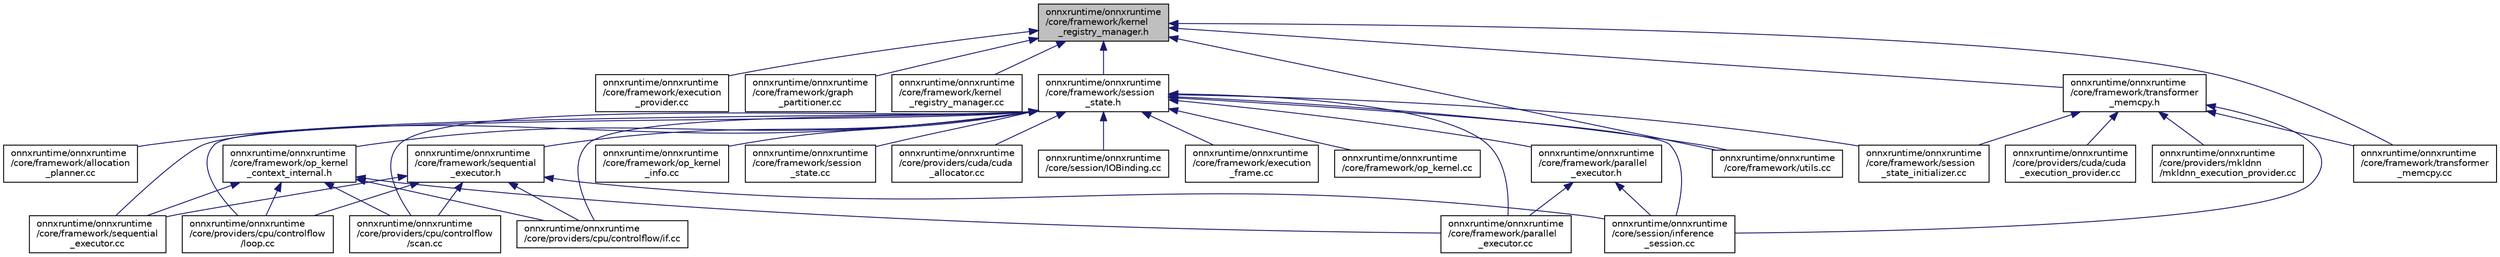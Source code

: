 digraph "onnxruntime/onnxruntime/core/framework/kernel_registry_manager.h"
{
  edge [fontname="Helvetica",fontsize="10",labelfontname="Helvetica",labelfontsize="10"];
  node [fontname="Helvetica",fontsize="10",shape=record];
  Node38 [label="onnxruntime/onnxruntime\l/core/framework/kernel\l_registry_manager.h",height=0.2,width=0.4,color="black", fillcolor="grey75", style="filled", fontcolor="black"];
  Node38 -> Node39 [dir="back",color="midnightblue",fontsize="10",style="solid",fontname="Helvetica"];
  Node39 [label="onnxruntime/onnxruntime\l/core/framework/execution\l_provider.cc",height=0.2,width=0.4,color="black", fillcolor="white", style="filled",URL="$execution__provider_8cc.html"];
  Node38 -> Node40 [dir="back",color="midnightblue",fontsize="10",style="solid",fontname="Helvetica"];
  Node40 [label="onnxruntime/onnxruntime\l/core/framework/graph\l_partitioner.cc",height=0.2,width=0.4,color="black", fillcolor="white", style="filled",URL="$graph__partitioner_8cc.html"];
  Node38 -> Node41 [dir="back",color="midnightblue",fontsize="10",style="solid",fontname="Helvetica"];
  Node41 [label="onnxruntime/onnxruntime\l/core/framework/kernel\l_registry_manager.cc",height=0.2,width=0.4,color="black", fillcolor="white", style="filled",URL="$kernel__registry__manager_8cc.html"];
  Node38 -> Node42 [dir="back",color="midnightblue",fontsize="10",style="solid",fontname="Helvetica"];
  Node42 [label="onnxruntime/onnxruntime\l/core/framework/session\l_state.h",height=0.2,width=0.4,color="black", fillcolor="white", style="filled",URL="$session__state_8h.html"];
  Node42 -> Node43 [dir="back",color="midnightblue",fontsize="10",style="solid",fontname="Helvetica"];
  Node43 [label="onnxruntime/onnxruntime\l/core/framework/allocation\l_planner.cc",height=0.2,width=0.4,color="black", fillcolor="white", style="filled",URL="$allocation__planner_8cc.html"];
  Node42 -> Node44 [dir="back",color="midnightblue",fontsize="10",style="solid",fontname="Helvetica"];
  Node44 [label="onnxruntime/onnxruntime\l/core/framework/execution\l_frame.cc",height=0.2,width=0.4,color="black", fillcolor="white", style="filled",URL="$execution__frame_8cc.html"];
  Node42 -> Node45 [dir="back",color="midnightblue",fontsize="10",style="solid",fontname="Helvetica"];
  Node45 [label="onnxruntime/onnxruntime\l/core/framework/op_kernel.cc",height=0.2,width=0.4,color="black", fillcolor="white", style="filled",URL="$op__kernel_8cc.html"];
  Node42 -> Node46 [dir="back",color="midnightblue",fontsize="10",style="solid",fontname="Helvetica"];
  Node46 [label="onnxruntime/onnxruntime\l/core/framework/op_kernel\l_context_internal.h",height=0.2,width=0.4,color="black", fillcolor="white", style="filled",URL="$op__kernel__context__internal_8h.html"];
  Node46 -> Node47 [dir="back",color="midnightblue",fontsize="10",style="solid",fontname="Helvetica"];
  Node47 [label="onnxruntime/onnxruntime\l/core/framework/parallel\l_executor.cc",height=0.2,width=0.4,color="black", fillcolor="white", style="filled",URL="$parallel__executor_8cc.html"];
  Node46 -> Node48 [dir="back",color="midnightblue",fontsize="10",style="solid",fontname="Helvetica"];
  Node48 [label="onnxruntime/onnxruntime\l/core/framework/sequential\l_executor.cc",height=0.2,width=0.4,color="black", fillcolor="white", style="filled",URL="$sequential__executor_8cc.html"];
  Node46 -> Node49 [dir="back",color="midnightblue",fontsize="10",style="solid",fontname="Helvetica"];
  Node49 [label="onnxruntime/onnxruntime\l/core/providers/cpu/controlflow/if.cc",height=0.2,width=0.4,color="black", fillcolor="white", style="filled",URL="$if_8cc.html"];
  Node46 -> Node50 [dir="back",color="midnightblue",fontsize="10",style="solid",fontname="Helvetica"];
  Node50 [label="onnxruntime/onnxruntime\l/core/providers/cpu/controlflow\l/loop.cc",height=0.2,width=0.4,color="black", fillcolor="white", style="filled",URL="$loop_8cc.html"];
  Node46 -> Node51 [dir="back",color="midnightblue",fontsize="10",style="solid",fontname="Helvetica"];
  Node51 [label="onnxruntime/onnxruntime\l/core/providers/cpu/controlflow\l/scan.cc",height=0.2,width=0.4,color="black", fillcolor="white", style="filled",URL="$scan_8cc.html"];
  Node42 -> Node52 [dir="back",color="midnightblue",fontsize="10",style="solid",fontname="Helvetica"];
  Node52 [label="onnxruntime/onnxruntime\l/core/framework/op_kernel\l_info.cc",height=0.2,width=0.4,color="black", fillcolor="white", style="filled",URL="$op__kernel__info_8cc.html"];
  Node42 -> Node47 [dir="back",color="midnightblue",fontsize="10",style="solid",fontname="Helvetica"];
  Node42 -> Node53 [dir="back",color="midnightblue",fontsize="10",style="solid",fontname="Helvetica"];
  Node53 [label="onnxruntime/onnxruntime\l/core/framework/parallel\l_executor.h",height=0.2,width=0.4,color="black", fillcolor="white", style="filled",URL="$parallel__executor_8h.html"];
  Node53 -> Node47 [dir="back",color="midnightblue",fontsize="10",style="solid",fontname="Helvetica"];
  Node53 -> Node54 [dir="back",color="midnightblue",fontsize="10",style="solid",fontname="Helvetica"];
  Node54 [label="onnxruntime/onnxruntime\l/core/session/inference\l_session.cc",height=0.2,width=0.4,color="black", fillcolor="white", style="filled",URL="$inference__session_8cc.html"];
  Node42 -> Node48 [dir="back",color="midnightblue",fontsize="10",style="solid",fontname="Helvetica"];
  Node42 -> Node55 [dir="back",color="midnightblue",fontsize="10",style="solid",fontname="Helvetica"];
  Node55 [label="onnxruntime/onnxruntime\l/core/framework/sequential\l_executor.h",height=0.2,width=0.4,color="black", fillcolor="white", style="filled",URL="$sequential__executor_8h.html"];
  Node55 -> Node48 [dir="back",color="midnightblue",fontsize="10",style="solid",fontname="Helvetica"];
  Node55 -> Node49 [dir="back",color="midnightblue",fontsize="10",style="solid",fontname="Helvetica"];
  Node55 -> Node50 [dir="back",color="midnightblue",fontsize="10",style="solid",fontname="Helvetica"];
  Node55 -> Node51 [dir="back",color="midnightblue",fontsize="10",style="solid",fontname="Helvetica"];
  Node55 -> Node54 [dir="back",color="midnightblue",fontsize="10",style="solid",fontname="Helvetica"];
  Node42 -> Node56 [dir="back",color="midnightblue",fontsize="10",style="solid",fontname="Helvetica"];
  Node56 [label="onnxruntime/onnxruntime\l/core/framework/session\l_state.cc",height=0.2,width=0.4,color="black", fillcolor="white", style="filled",URL="$session__state_8cc.html"];
  Node42 -> Node57 [dir="back",color="midnightblue",fontsize="10",style="solid",fontname="Helvetica"];
  Node57 [label="onnxruntime/onnxruntime\l/core/framework/session\l_state_initializer.cc",height=0.2,width=0.4,color="black", fillcolor="white", style="filled",URL="$session__state__initializer_8cc.html"];
  Node42 -> Node58 [dir="back",color="midnightblue",fontsize="10",style="solid",fontname="Helvetica"];
  Node58 [label="onnxruntime/onnxruntime\l/core/framework/utils.cc",height=0.2,width=0.4,color="black", fillcolor="white", style="filled",URL="$utils_8cc.html"];
  Node42 -> Node49 [dir="back",color="midnightblue",fontsize="10",style="solid",fontname="Helvetica"];
  Node42 -> Node50 [dir="back",color="midnightblue",fontsize="10",style="solid",fontname="Helvetica"];
  Node42 -> Node51 [dir="back",color="midnightblue",fontsize="10",style="solid",fontname="Helvetica"];
  Node42 -> Node59 [dir="back",color="midnightblue",fontsize="10",style="solid",fontname="Helvetica"];
  Node59 [label="onnxruntime/onnxruntime\l/core/providers/cuda/cuda\l_allocator.cc",height=0.2,width=0.4,color="black", fillcolor="white", style="filled",URL="$cuda__allocator_8cc.html"];
  Node42 -> Node54 [dir="back",color="midnightblue",fontsize="10",style="solid",fontname="Helvetica"];
  Node42 -> Node60 [dir="back",color="midnightblue",fontsize="10",style="solid",fontname="Helvetica"];
  Node60 [label="onnxruntime/onnxruntime\l/core/session/IOBinding.cc",height=0.2,width=0.4,color="black", fillcolor="white", style="filled",URL="$IOBinding_8cc.html"];
  Node38 -> Node61 [dir="back",color="midnightblue",fontsize="10",style="solid",fontname="Helvetica"];
  Node61 [label="onnxruntime/onnxruntime\l/core/framework/transformer\l_memcpy.h",height=0.2,width=0.4,color="black", fillcolor="white", style="filled",URL="$transformer__memcpy_8h.html"];
  Node61 -> Node57 [dir="back",color="midnightblue",fontsize="10",style="solid",fontname="Helvetica"];
  Node61 -> Node62 [dir="back",color="midnightblue",fontsize="10",style="solid",fontname="Helvetica"];
  Node62 [label="onnxruntime/onnxruntime\l/core/framework/transformer\l_memcpy.cc",height=0.2,width=0.4,color="black", fillcolor="white", style="filled",URL="$transformer__memcpy_8cc.html"];
  Node61 -> Node63 [dir="back",color="midnightblue",fontsize="10",style="solid",fontname="Helvetica"];
  Node63 [label="onnxruntime/onnxruntime\l/core/providers/cuda/cuda\l_execution_provider.cc",height=0.2,width=0.4,color="black", fillcolor="white", style="filled",URL="$cuda__execution__provider_8cc.html"];
  Node61 -> Node64 [dir="back",color="midnightblue",fontsize="10",style="solid",fontname="Helvetica"];
  Node64 [label="onnxruntime/onnxruntime\l/core/providers/mkldnn\l/mkldnn_execution_provider.cc",height=0.2,width=0.4,color="black", fillcolor="white", style="filled",URL="$mkldnn__execution__provider_8cc.html"];
  Node61 -> Node54 [dir="back",color="midnightblue",fontsize="10",style="solid",fontname="Helvetica"];
  Node38 -> Node62 [dir="back",color="midnightblue",fontsize="10",style="solid",fontname="Helvetica"];
  Node38 -> Node58 [dir="back",color="midnightblue",fontsize="10",style="solid",fontname="Helvetica"];
}
